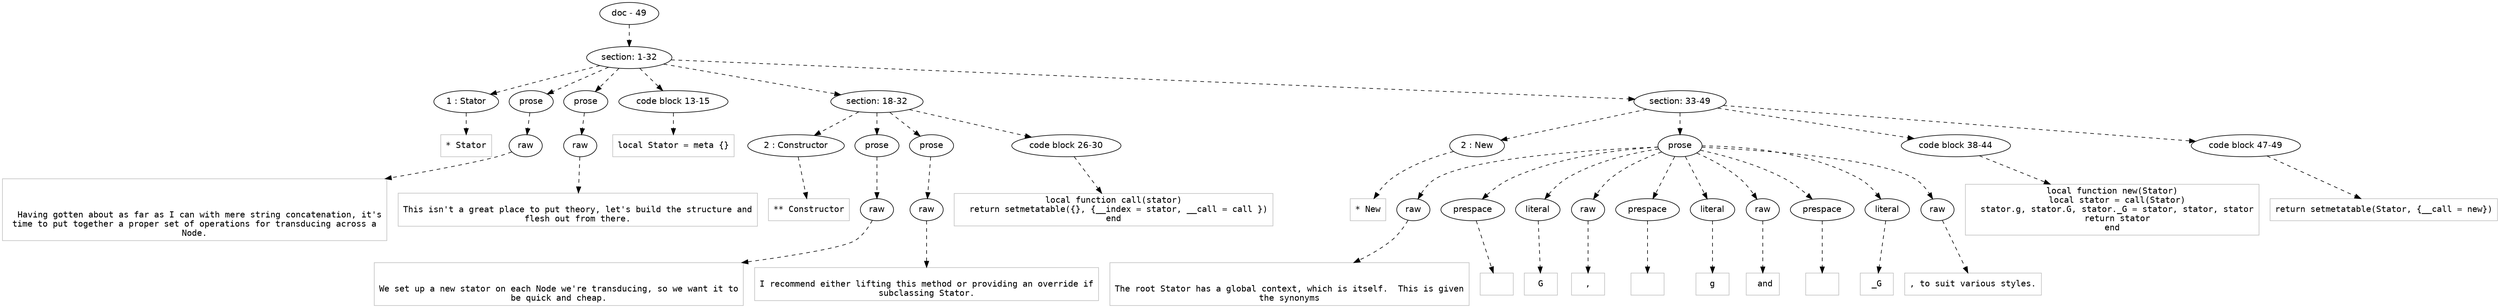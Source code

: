 digraph lpegNode {

node [fontname=Helvetica]
edge [style=dashed]

doc_0 [label="doc - 49"]


doc_0 -> { section_1}
{rank=same; section_1}

section_1 [label="section: 1-32"]


// END RANK doc_0

section_1 -> { header_2 prose_3 prose_4 codeblock_5 section_6 section_7}
{rank=same; header_2 prose_3 prose_4 codeblock_5 section_6 section_7}

header_2 [label="1 : Stator"]

prose_3 [label="prose"]

prose_4 [label="prose"]

codeblock_5 [label="code block 13-15"]

section_6 [label="section: 18-32"]

section_7 [label="section: 33-49"]


// END RANK section_1

header_2 -> leaf_8
leaf_8  [color=Gray,shape=rectangle,fontname=Inconsolata,label="* Stator"]
// END RANK header_2

prose_3 -> { raw_9}
{rank=same; raw_9}

raw_9 [label="raw"]


// END RANK prose_3

raw_9 -> leaf_10
leaf_10  [color=Gray,shape=rectangle,fontname=Inconsolata,label="


  Having gotten about as far as I can with mere string concatenation, it's
time to put together a proper set of operations for transducing across a
Node.
"]
// END RANK raw_9

prose_4 -> { raw_11}
{rank=same; raw_11}

raw_11 [label="raw"]


// END RANK prose_4

raw_11 -> leaf_12
leaf_12  [color=Gray,shape=rectangle,fontname=Inconsolata,label="
This isn't a great place to put theory, let's build the structure and
flesh out from there.
"]
// END RANK raw_11

codeblock_5 -> leaf_13
leaf_13  [color=Gray,shape=rectangle,fontname=Inconsolata,label="local Stator = meta {}"]
// END RANK codeblock_5

section_6 -> { header_14 prose_15 prose_16 codeblock_17}
{rank=same; header_14 prose_15 prose_16 codeblock_17}

header_14 [label="2 : Constructor"]

prose_15 [label="prose"]

prose_16 [label="prose"]

codeblock_17 [label="code block 26-30"]


// END RANK section_6

header_14 -> leaf_18
leaf_18  [color=Gray,shape=rectangle,fontname=Inconsolata,label="** Constructor"]
// END RANK header_14

prose_15 -> { raw_19}
{rank=same; raw_19}

raw_19 [label="raw"]


// END RANK prose_15

raw_19 -> leaf_20
leaf_20  [color=Gray,shape=rectangle,fontname=Inconsolata,label="

We set up a new stator on each Node we're transducing, so we want it to
be quick and cheap.
"]
// END RANK raw_19

prose_16 -> { raw_21}
{rank=same; raw_21}

raw_21 [label="raw"]


// END RANK prose_16

raw_21 -> leaf_22
leaf_22  [color=Gray,shape=rectangle,fontname=Inconsolata,label="
I recommend either lifting this method or providing an override if
subclassing Stator.
"]
// END RANK raw_21

codeblock_17 -> leaf_23
leaf_23  [color=Gray,shape=rectangle,fontname=Inconsolata,label="local function call(stator)
  return setmetatable({}, {__index = stator, __call = call })
end"]
// END RANK codeblock_17

section_7 -> { header_24 prose_25 codeblock_26 codeblock_27}
{rank=same; header_24 prose_25 codeblock_26 codeblock_27}

header_24 [label="2 : New"]

prose_25 [label="prose"]

codeblock_26 [label="code block 38-44"]

codeblock_27 [label="code block 47-49"]


// END RANK section_7

header_24 -> leaf_28
leaf_28  [color=Gray,shape=rectangle,fontname=Inconsolata,label="* New
"]
// END RANK header_24

prose_25 -> { raw_29 prespace_30 literal_31 raw_32 prespace_33 literal_34 raw_35 prespace_36 literal_37 raw_38}
{rank=same; raw_29 prespace_30 literal_31 raw_32 prespace_33 literal_34 raw_35 prespace_36 literal_37 raw_38}

raw_29 [label="raw"]

prespace_30 [label="prespace"]

literal_31 [label="literal"]

raw_32 [label="raw"]

prespace_33 [label="prespace"]

literal_34 [label="literal"]

raw_35 [label="raw"]

prespace_36 [label="prespace"]

literal_37 [label="literal"]

raw_38 [label="raw"]


// END RANK prose_25

raw_29 -> leaf_39
leaf_39  [color=Gray,shape=rectangle,fontname=Inconsolata,label="

The root Stator has a global context, which is itself.  This is given
the synonyms"]
// END RANK raw_29

prespace_30 -> leaf_40
leaf_40  [color=Gray,shape=rectangle,fontname=Inconsolata,label=" "]
// END RANK prespace_30

literal_31 -> leaf_41
leaf_41  [color=Gray,shape=rectangle,fontname=Inconsolata,label="G"]
// END RANK literal_31

raw_32 -> leaf_42
leaf_42  [color=Gray,shape=rectangle,fontname=Inconsolata,label=","]
// END RANK raw_32

prespace_33 -> leaf_43
leaf_43  [color=Gray,shape=rectangle,fontname=Inconsolata,label=" "]
// END RANK prespace_33

literal_34 -> leaf_44
leaf_44  [color=Gray,shape=rectangle,fontname=Inconsolata,label="g"]
// END RANK literal_34

raw_35 -> leaf_45
leaf_45  [color=Gray,shape=rectangle,fontname=Inconsolata,label=" and"]
// END RANK raw_35

prespace_36 -> leaf_46
leaf_46  [color=Gray,shape=rectangle,fontname=Inconsolata,label=" "]
// END RANK prespace_36

literal_37 -> leaf_47
leaf_47  [color=Gray,shape=rectangle,fontname=Inconsolata,label="_G"]
// END RANK literal_37

raw_38 -> leaf_48
leaf_48  [color=Gray,shape=rectangle,fontname=Inconsolata,label=", to suit various styles.
"]
// END RANK raw_38

codeblock_26 -> leaf_49
leaf_49  [color=Gray,shape=rectangle,fontname=Inconsolata,label="local function new(Stator)
  local stator = call(Stator)
  stator.g, stator.G, stator._G = stator, stator, stator
  return stator
end"]
// END RANK codeblock_26

codeblock_27 -> leaf_50
leaf_50  [color=Gray,shape=rectangle,fontname=Inconsolata,label="return setmetatable(Stator, {__call = new})"]
// END RANK codeblock_27


}
